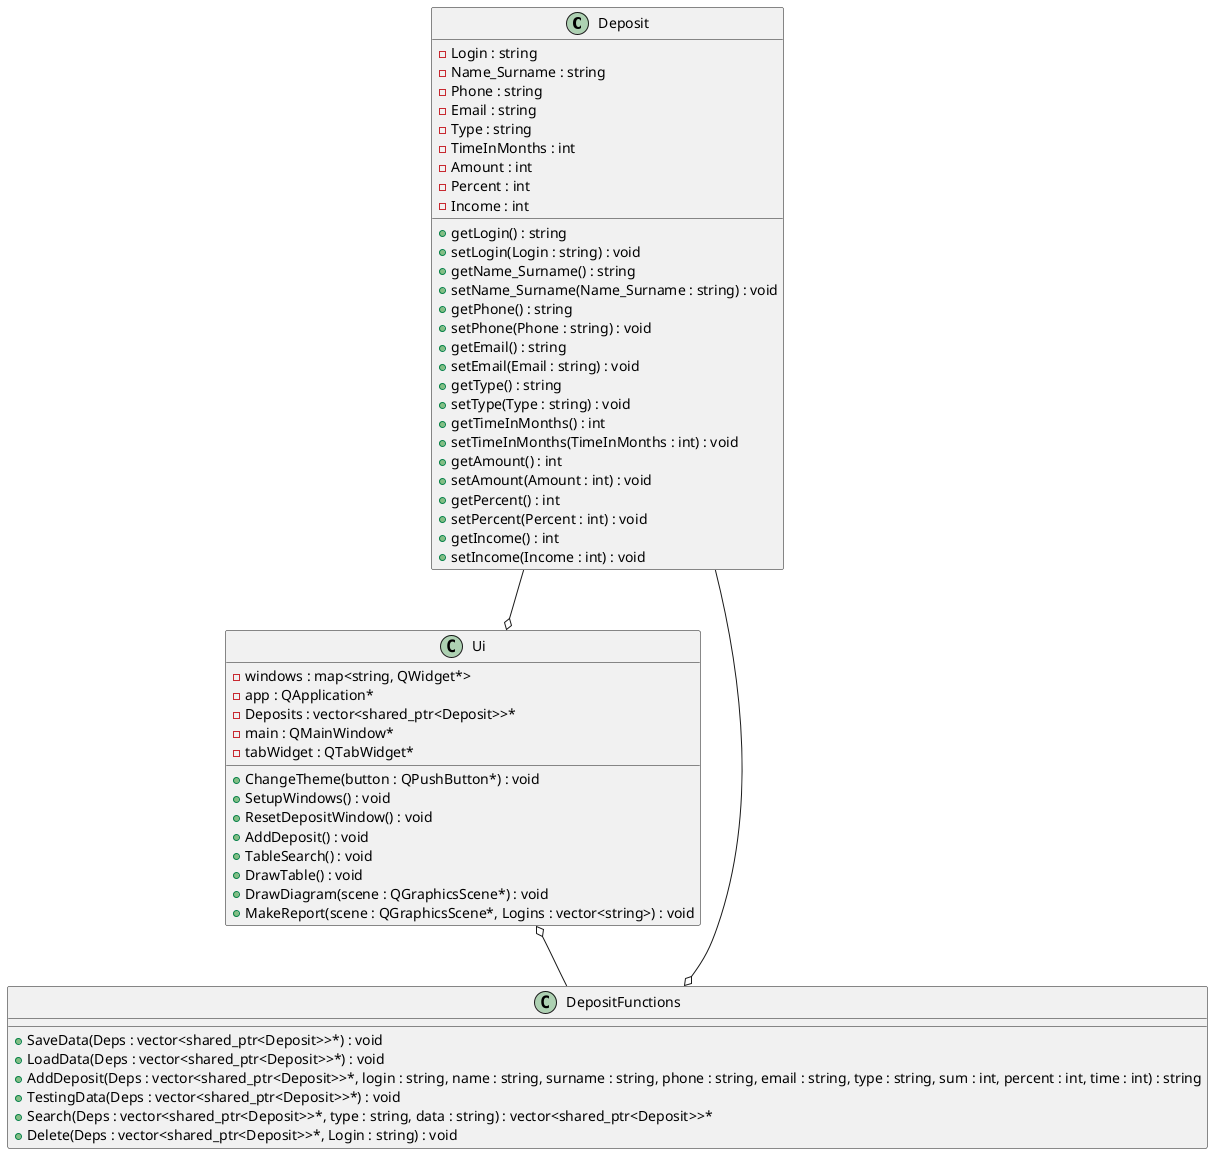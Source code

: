 @startuml

class Deposit {
    - Login : string
    - Name_Surname : string
    - Phone : string
    - Email : string
    - Type : string
    - TimeInMonths : int
    - Amount : int
    - Percent : int
    - Income : int
    + getLogin() : string
    + setLogin(Login : string) : void
    + getName_Surname() : string
    + setName_Surname(Name_Surname : string) : void
    + getPhone() : string
    + setPhone(Phone : string) : void
    + getEmail() : string
    + setEmail(Email : string) : void
    + getType() : string
    + setType(Type : string) : void
    + getTimeInMonths() : int
    + setTimeInMonths(TimeInMonths : int) : void
    + getAmount() : int
    + setAmount(Amount : int) : void
    + getPercent() : int
    + setPercent(Percent : int) : void
    + getIncome() : int
    + setIncome(Income : int) : void
}

class Ui {
    - windows : map<string, QWidget*>
    - app : QApplication*
    - Deposits : vector<shared_ptr<Deposit>>*
    - main : QMainWindow*
    - tabWidget : QTabWidget*
    + ChangeTheme(button : QPushButton*) : void
    + SetupWindows() : void
    + ResetDepositWindow() : void
    + AddDeposit() : void
    + TableSearch() : void
    + DrawTable() : void
    + DrawDiagram(scene : QGraphicsScene*) : void
    + MakeReport(scene : QGraphicsScene*, Logins : vector<string>) : void
}

class DepositFunctions {
    + SaveData(Deps : vector<shared_ptr<Deposit>>*) : void
    + LoadData(Deps : vector<shared_ptr<Deposit>>*) : void
    + AddDeposit(Deps : vector<shared_ptr<Deposit>>*, login : string, name : string, surname : string, phone : string, email : string, type : string, sum : int, percent : int, time : int) : string
    + TestingData(Deps : vector<shared_ptr<Deposit>>*) : void
    + Search(Deps : vector<shared_ptr<Deposit>>*, type : string, data : string) : vector<shared_ptr<Deposit>>*
    + Delete(Deps : vector<shared_ptr<Deposit>>*, Login : string) : void
}

Deposit --o Ui
Deposit  --o DepositFunctions
Ui o--  DepositFunctions

@enduml